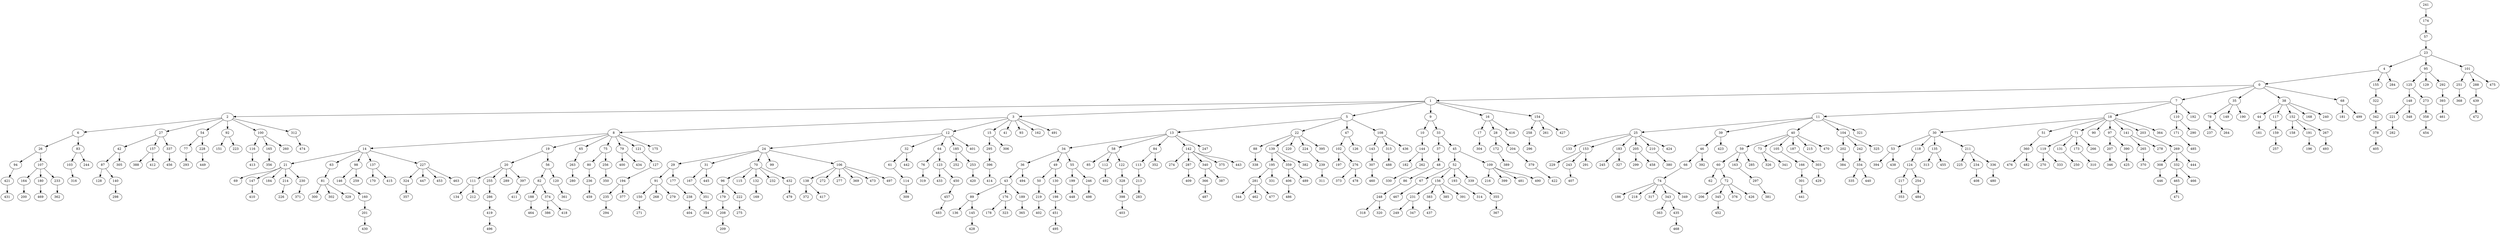 digraph {
	0 [label = 0]
	1 [label = 1]
	2 [label = 2]
	3 [label = 3]
	4 [label = 4]
	5 [label = 5]
	6 [label = 6]
	7 [label = 7]
	8 [label = 8]
	9 [label = 9]
	10 [label = 10]
	11 [label = 11]
	12 [label = 12]
	13 [label = 13]
	14 [label = 14]
	15 [label = 15]
	16 [label = 16]
	17 [label = 17]
	18 [label = 18]
	19 [label = 19]
	20 [label = 20]
	21 [label = 21]
	22 [label = 22]
	23 [label = 23]
	24 [label = 24]
	25 [label = 25]
	26 [label = 26]
	27 [label = 27]
	28 [label = 28]
	29 [label = 29]
	30 [label = 30]
	31 [label = 31]
	32 [label = 32]
	33 [label = 33]
	34 [label = 34]
	35 [label = 35]
	36 [label = 36]
	37 [label = 37]
	38 [label = 38]
	39 [label = 39]
	40 [label = 40]
	41 [label = 41]
	42 [label = 42]
	43 [label = 43]
	44 [label = 44]
	45 [label = 45]
	46 [label = 46]
	47 [label = 47]
	48 [label = 48]
	49 [label = 49]
	50 [label = 50]
	51 [label = 51]
	52 [label = 52]
	53 [label = 53]
	54 [label = 54]
	55 [label = 55]
	56 [label = 56]
	57 [label = 57]
	58 [label = 58]
	59 [label = 59]
	60 [label = 60]
	61 [label = 61]
	62 [label = 62]
	63 [label = 63]
	64 [label = 64]
	65 [label = 65]
	66 [label = 66]
	67 [label = 67]
	68 [label = 68]
	69 [label = 69]
	70 [label = 70]
	71 [label = 71]
	72 [label = 72]
	73 [label = 73]
	74 [label = 74]
	75 [label = 75]
	76 [label = 76]
	77 [label = 77]
	78 [label = 78]
	79 [label = 79]
	80 [label = 80]
	81 [label = 81]
	82 [label = 82]
	83 [label = 83]
	84 [label = 84]
	85 [label = 85]
	86 [label = 86]
	87 [label = 87]
	88 [label = 88]
	89 [label = 89]
	90 [label = 90]
	91 [label = 91]
	92 [label = 92]
	93 [label = 93]
	94 [label = 94]
	95 [label = 95]
	96 [label = 96]
	97 [label = 97]
	98 [label = 98]
	99 [label = 99]
	100 [label = 100]
	101 [label = 101]
	102 [label = 102]
	103 [label = 103]
	104 [label = 104]
	105 [label = 105]
	106 [label = 106]
	107 [label = 107]
	108 [label = 108]
	109 [label = 109]
	110 [label = 110]
	111 [label = 111]
	112 [label = 112]
	113 [label = 113]
	114 [label = 114]
	115 [label = 115]
	116 [label = 116]
	117 [label = 117]
	118 [label = 118]
	119 [label = 119]
	120 [label = 120]
	121 [label = 121]
	122 [label = 122]
	123 [label = 123]
	124 [label = 124]
	125 [label = 125]
	126 [label = 126]
	127 [label = 127]
	128 [label = 128]
	129 [label = 129]
	130 [label = 130]
	131 [label = 131]
	132 [label = 132]
	133 [label = 133]
	134 [label = 134]
	135 [label = 135]
	136 [label = 136]
	137 [label = 137]
	138 [label = 138]
	139 [label = 139]
	140 [label = 140]
	141 [label = 141]
	142 [label = 142]
	143 [label = 143]
	144 [label = 144]
	145 [label = 145]
	146 [label = 146]
	147 [label = 147]
	148 [label = 148]
	149 [label = 149]
	150 [label = 150]
	151 [label = 151]
	152 [label = 152]
	153 [label = 153]
	154 [label = 154]
	155 [label = 155]
	156 [label = 156]
	157 [label = 157]
	158 [label = 158]
	159 [label = 159]
	160 [label = 160]
	161 [label = 161]
	162 [label = 162]
	163 [label = 163]
	164 [label = 164]
	165 [label = 165]
	166 [label = 166]
	167 [label = 167]
	168 [label = 168]
	169 [label = 169]
	170 [label = 170]
	171 [label = 171]
	172 [label = 172]
	173 [label = 173]
	174 [label = 174]
	175 [label = 175]
	176 [label = 176]
	177 [label = 177]
	178 [label = 178]
	179 [label = 179]
	180 [label = 180]
	181 [label = 181]
	182 [label = 182]
	183 [label = 183]
	184 [label = 184]
	185 [label = 185]
	186 [label = 186]
	187 [label = 187]
	188 [label = 188]
	189 [label = 189]
	190 [label = 190]
	191 [label = 191]
	192 [label = 192]
	193 [label = 193]
	194 [label = 194]
	195 [label = 195]
	196 [label = 196]
	197 [label = 197]
	198 [label = 198]
	199 [label = 199]
	200 [label = 200]
	201 [label = 201]
	202 [label = 202]
	203 [label = 203]
	204 [label = 204]
	205 [label = 205]
	206 [label = 206]
	207 [label = 207]
	208 [label = 208]
	209 [label = 209]
	210 [label = 210]
	211 [label = 211]
	212 [label = 212]
	213 [label = 213]
	214 [label = 214]
	215 [label = 215]
	216 [label = 216]
	217 [label = 217]
	218 [label = 218]
	219 [label = 219]
	220 [label = 220]
	221 [label = 221]
	222 [label = 222]
	223 [label = 223]
	224 [label = 224]
	225 [label = 225]
	226 [label = 226]
	227 [label = 227]
	228 [label = 228]
	229 [label = 229]
	230 [label = 230]
	231 [label = 231]
	232 [label = 232]
	233 [label = 233]
	234 [label = 234]
	235 [label = 235]
	236 [label = 236]
	237 [label = 237]
	238 [label = 238]
	239 [label = 239]
	240 [label = 240]
	241 [label = 241]
	242 [label = 242]
	243 [label = 243]
	244 [label = 244]
	245 [label = 245]
	246 [label = 246]
	247 [label = 247]
	248 [label = 248]
	249 [label = 249]
	250 [label = 250]
	251 [label = 251]
	252 [label = 252]
	253 [label = 253]
	254 [label = 254]
	255 [label = 255]
	256 [label = 256]
	257 [label = 257]
	258 [label = 258]
	259 [label = 259]
	260 [label = 260]
	261 [label = 261]
	262 [label = 262]
	263 [label = 263]
	264 [label = 264]
	265 [label = 265]
	266 [label = 266]
	267 [label = 267]
	268 [label = 268]
	269 [label = 269]
	270 [label = 270]
	271 [label = 271]
	272 [label = 272]
	273 [label = 273]
	274 [label = 274]
	275 [label = 275]
	276 [label = 276]
	277 [label = 277]
	278 [label = 278]
	279 [label = 279]
	280 [label = 280]
	281 [label = 281]
	282 [label = 282]
	283 [label = 283]
	284 [label = 284]
	285 [label = 285]
	286 [label = 286]
	287 [label = 287]
	288 [label = 288]
	289 [label = 289]
	290 [label = 290]
	291 [label = 291]
	292 [label = 292]
	293 [label = 293]
	294 [label = 294]
	295 [label = 295]
	296 [label = 296]
	297 [label = 297]
	298 [label = 298]
	299 [label = 299]
	300 [label = 300]
	301 [label = 301]
	302 [label = 302]
	303 [label = 303]
	304 [label = 304]
	305 [label = 305]
	306 [label = 306]
	307 [label = 307]
	308 [label = 308]
	309 [label = 309]
	310 [label = 310]
	311 [label = 311]
	312 [label = 312]
	313 [label = 313]
	314 [label = 314]
	315 [label = 315]
	316 [label = 316]
	317 [label = 317]
	318 [label = 318]
	319 [label = 319]
	320 [label = 320]
	321 [label = 321]
	322 [label = 322]
	323 [label = 323]
	324 [label = 324]
	325 [label = 325]
	326 [label = 326]
	327 [label = 327]
	328 [label = 328]
	329 [label = 329]
	330 [label = 330]
	331 [label = 331]
	332 [label = 332]
	333 [label = 333]
	334 [label = 334]
	335 [label = 335]
	336 [label = 336]
	337 [label = 337]
	338 [label = 338]
	339 [label = 339]
	340 [label = 340]
	341 [label = 341]
	342 [label = 342]
	343 [label = 343]
	344 [label = 344]
	345 [label = 345]
	346 [label = 346]
	347 [label = 347]
	348 [label = 348]
	349 [label = 349]
	350 [label = 350]
	351 [label = 351]
	352 [label = 352]
	353 [label = 353]
	354 [label = 354]
	355 [label = 355]
	356 [label = 356]
	357 [label = 357]
	358 [label = 358]
	359 [label = 359]
	360 [label = 360]
	361 [label = 361]
	362 [label = 362]
	363 [label = 363]
	364 [label = 364]
	365 [label = 365]
	366 [label = 366]
	367 [label = 367]
	368 [label = 368]
	369 [label = 369]
	370 [label = 370]
	371 [label = 371]
	372 [label = 372]
	373 [label = 373]
	374 [label = 374]
	375 [label = 375]
	376 [label = 376]
	377 [label = 377]
	378 [label = 378]
	379 [label = 379]
	380 [label = 380]
	381 [label = 381]
	382 [label = 382]
	383 [label = 383]
	384 [label = 384]
	385 [label = 385]
	386 [label = 386]
	387 [label = 387]
	388 [label = 388]
	389 [label = 389]
	390 [label = 390]
	391 [label = 391]
	392 [label = 392]
	393 [label = 393]
	394 [label = 394]
	395 [label = 395]
	396 [label = 396]
	397 [label = 397]
	398 [label = 398]
	399 [label = 399]
	400 [label = 400]
	401 [label = 401]
	402 [label = 402]
	403 [label = 403]
	404 [label = 404]
	405 [label = 405]
	406 [label = 406]
	407 [label = 407]
	408 [label = 408]
	409 [label = 409]
	410 [label = 410]
	411 [label = 411]
	412 [label = 412]
	413 [label = 413]
	414 [label = 414]
	415 [label = 415]
	416 [label = 416]
	417 [label = 417]
	418 [label = 418]
	419 [label = 419]
	420 [label = 420]
	421 [label = 421]
	422 [label = 422]
	423 [label = 423]
	424 [label = 424]
	425 [label = 425]
	426 [label = 426]
	427 [label = 427]
	428 [label = 428]
	429 [label = 429]
	430 [label = 430]
	431 [label = 431]
	432 [label = 432]
	433 [label = 433]
	434 [label = 434]
	435 [label = 435]
	436 [label = 436]
	437 [label = 437]
	438 [label = 438]
	439 [label = 439]
	440 [label = 440]
	441 [label = 441]
	442 [label = 442]
	443 [label = 443]
	444 [label = 444]
	445 [label = 445]
	446 [label = 446]
	447 [label = 447]
	448 [label = 448]
	449 [label = 449]
	450 [label = 450]
	451 [label = 451]
	452 [label = 452]
	453 [label = 453]
	454 [label = 454]
	455 [label = 455]
	456 [label = 456]
	457 [label = 457]
	458 [label = 458]
	459 [label = 459]
	460 [label = 460]
	461 [label = 461]
	462 [label = 462]
	463 [label = 463]
	464 [label = 464]
	465 [label = 465]
	466 [label = 466]
	467 [label = 467]
	468 [label = 468]
	469 [label = 469]
	470 [label = 470]
	471 [label = 471]
	472 [label = 472]
	473 [label = 473]
	474 [label = 474]
	475 [label = 475]
	476 [label = 476]
	477 [label = 477]
	478 [label = 478]
	479 [label = 479]
	480 [label = 480]
	481 [label = 481]
	482 [label = 482]
	483 [label = 483]
	484 [label = 484]
	485 [label = 485]
	486 [label = 486]
	487 [label = 487]
	488 [label = 488]
	489 [label = 489]
	490 [label = 490]
	491 [label = 491]
	492 [label = 492]
	493 [label = 493]
	494 [label = 494]
	495 [label = 495]
	496 [label = 496]
	497 [label = 497]
	498 [label = 498]
	499 [label = 499]
	421->431;
	94->421;
	26->94;
	26->107;
	164->200;
	107->164;
	107->180;
	107->233;
	180->469;
	233->362;
	6->26;
	6->83;
	103->316;
	83->103;
	83->244;
	2->6;
	2->27;
	2->54;
	2->92;
	2->100;
	2->312;
	87->128;
	87->140;
	140->298;
	42->87;
	42->305;
	27->42;
	27->157;
	27->337;
	157->388;
	157->412;
	337->456;
	77->293;
	54->77;
	54->228;
	228->449;
	92->151;
	92->223;
	116->413;
	100->116;
	100->165;
	100->260;
	165->356;
	312->474;
	1->2;
	1->3;
	1->5;
	1->9;
	1->16;
	1->154;
	21->69;
	21->147;
	21->184;
	21->214;
	21->230;
	147->410;
	214->226;
	230->371;
	14->21;
	14->63;
	14->98;
	14->137;
	14->227;
	81->300;
	81->302;
	81->329;
	63->81;
	201->430;
	160->201;
	146->160;
	98->146;
	98->259;
	137->170;
	137->415;
	324->357;
	227->324;
	227->447;
	227->453;
	227->463;
	8->14;
	8->19;
	8->65;
	8->75;
	8->79;
	8->121;
	8->175;
	111->134;
	111->212;
	20->111;
	20->255;
	20->289;
	20->397;
	419->496;
	286->419;
	255->286;
	397->411;
	19->20;
	19->56;
	188->464;
	82->188;
	82->374;
	374->386;
	374->418;
	56->82;
	56->120;
	120->361;
	263->280;
	65->263;
	236->459;
	80->236;
	75->80;
	75->256;
	256->350;
	79->400;
	79->434;
	235->294;
	194->235;
	194->377;
	127->194;
	121->127;
	3->8;
	3->12;
	3->15;
	3->41;
	3->93;
	3->162;
	3->491;
	150->271;
	91->150;
	91->268;
	91->279;
	29->91;
	29->177;
	238->404;
	177->238;
	24->29;
	24->31;
	24->70;
	24->99;
	24->106;
	351->354;
	167->351;
	31->167;
	31->445;
	208->209;
	179->208;
	96->179;
	96->222;
	222->275;
	70->96;
	70->115;
	70->132;
	70->232;
	70->432;
	132->169;
	432->479;
	138->372;
	138->417;
	106->138;
	106->272;
	106->277;
	106->369;
	106->473;
	106->497;
	12->24;
	12->32;
	12->64;
	12->185;
	12->401;
	114->309;
	61->114;
	32->61;
	32->442;
	76->319;
	64->76;
	64->123;
	123->433;
	123->450;
	457->483;
	450->457;
	185->252;
	185->253;
	253->420;
	396->414;
	295->396;
	15->295;
	15->306;
	89->136;
	89->145;
	145->428;
	43->89;
	43->176;
	43->189;
	176->178;
	176->323;
	189->365;
	36->43;
	36->494;
	34->36;
	34->49;
	34->55;
	219->402;
	50->219;
	49->50;
	49->130;
	451->495;
	198->451;
	130->198;
	199->448;
	55->199;
	55->246;
	246->498;
	13->34;
	13->58;
	13->84;
	13->142;
	13->247;
	58->85;
	58->112;
	58->122;
	112->492;
	398->403;
	328->398;
	122->328;
	213->283;
	113->213;
	84->113;
	84->352;
	142->274;
	142->287;
	142->340;
	142->375;
	142->443;
	287->409;
	366->487;
	340->366;
	340->387;
	5->13;
	5->22;
	5->47;
	5->108;
	88->338;
	22->88;
	22->139;
	22->220;
	22->224;
	22->395;
	281->344;
	281->462;
	281->477;
	195->281;
	195->331;
	139->195;
	139->359;
	139->382;
	406->486;
	359->406;
	359->489;
	239->311;
	224->239;
	102->197;
	102->276;
	276->373;
	276->478;
	47->102;
	47->126;
	307->460;
	143->307;
	108->143;
	108->315;
	108->436;
	315->488;
	144->182;
	144->262;
	262->330;
	10->144;
	9->10;
	9->33;
	248->318;
	248->320;
	86->248;
	48->86;
	37->48;
	33->37;
	33->45;
	67->467;
	52->67;
	52->156;
	52->193;
	52->339;
	231->249;
	231->347;
	156->231;
	156->383;
	156->385;
	156->391;
	383->437;
	193->314;
	355->367;
	339->355;
	45->52;
	45->109;
	109->216;
	109->399;
	109->481;
	109->490;
	17->304;
	16->17;
	16->28;
	16->416;
	172->389;
	28->172;
	28->204;
	379->422;
	204->379;
	258->296;
	154->258;
	154->261;
	154->427;
	0->1;
	0->7;
	0->35;
	0->38;
	0->68;
	25->133;
	25->153;
	25->183;
	25->205;
	25->210;
	25->424;
	153->229;
	153->243;
	153->291;
	243->407;
	183->245;
	183->327;
	205->299;
	205->458;
	210->380;
	11->25;
	11->39;
	11->40;
	11->104;
	11->321;
	74->186;
	74->218;
	74->317;
	74->343;
	74->349;
	343->363;
	343->435;
	435->468;
	66->74;
	46->66;
	46->392;
	39->46;
	39->423;
	60->62;
	60->72;
	72->206;
	72->345;
	72->376;
	72->426;
	345->452;
	59->60;
	59->163;
	59->285;
	297->381;
	163->297;
	40->59;
	40->73;
	40->105;
	40->187;
	40->215;
	40->470;
	73->326;
	73->341;
	301->441;
	166->301;
	105->166;
	303->429;
	187->303;
	202->384;
	104->202;
	104->242;
	104->325;
	334->335;
	334->440;
	242->334;
	7->11;
	7->18;
	7->110;
	7->192;
	53->394;
	53->438;
	30->53;
	30->118;
	30->135;
	30->211;
	217->353;
	124->217;
	124->254;
	254->484;
	118->124;
	135->313;
	135->455;
	211->225;
	211->234;
	211->336;
	234->408;
	336->480;
	18->30;
	18->51;
	18->71;
	18->90;
	18->97;
	18->141;
	18->203;
	18->364;
	360->476;
	360->482;
	51->360;
	119->270;
	119->333;
	71->119;
	71->131;
	71->173;
	71->266;
	131->250;
	173->310;
	207->346;
	97->207;
	97->390;
	390->425;
	265->370;
	141->265;
	141->278;
	308->446;
	269->308;
	269->332;
	269->444;
	465->471;
	332->465;
	332->466;
	203->269;
	171->485;
	110->171;
	110->290;
	78->237;
	78->264;
	35->78;
	35->149;
	35->190;
	44->161;
	38->44;
	38->117;
	38->152;
	38->168;
	38->240;
	159->257;
	117->159;
	152->158;
	152->191;
	152->267;
	191->196;
	267->493;
	68->181;
	68->499;
	4->0;
	4->155;
	4->284;
	378->405;
	342->378;
	322->342;
	155->322;
	23->4;
	23->95;
	23->101;
	221->282;
	148->221;
	148->348;
	125->148;
	125->273;
	358->454;
	273->358;
	95->125;
	95->129;
	95->292;
	393->461;
	292->393;
	251->368;
	101->251;
	101->288;
	101->475;
	439->472;
	288->439;
	57->23;
	174->57;
	241->174;
}